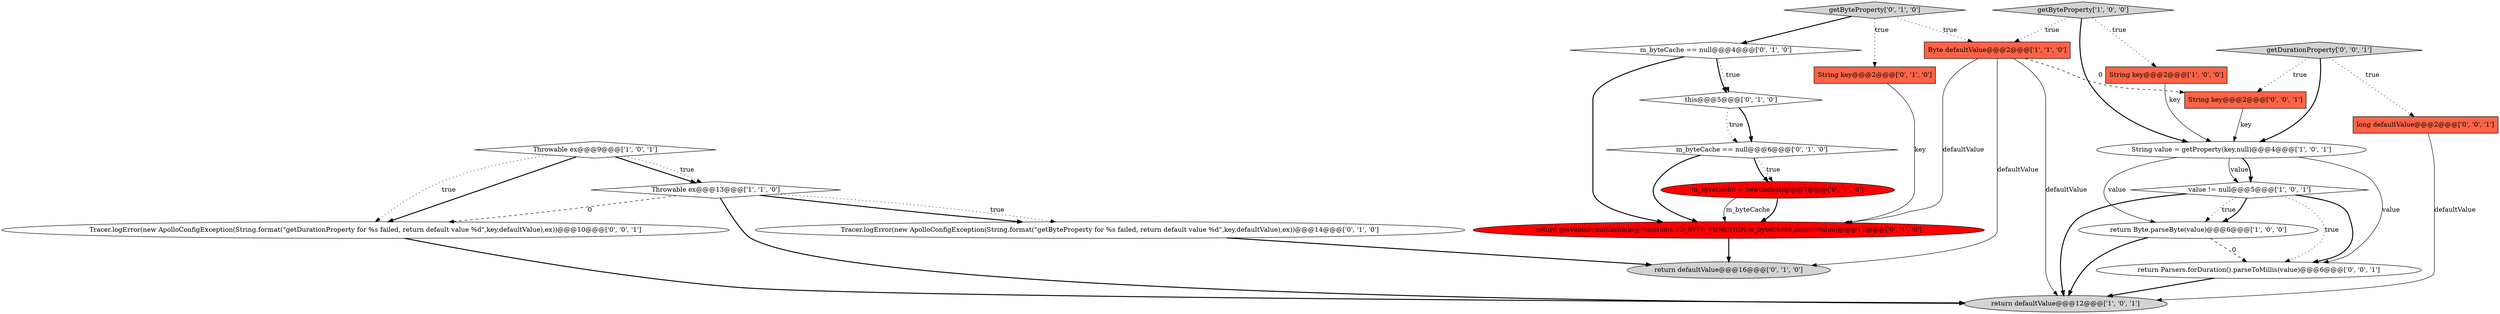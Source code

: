 digraph {
9 [style = filled, label = "getByteProperty['0', '1', '0']", fillcolor = lightgray, shape = diamond image = "AAA0AAABBB2BBB"];
13 [style = filled, label = "String key@@@2@@@['0', '1', '0']", fillcolor = tomato, shape = box image = "AAA0AAABBB2BBB"];
12 [style = filled, label = "Tracer.logError(new ApolloConfigException(String.format(\"getByteProperty for %s failed, return default value %d\",key,defaultValue),ex))@@@14@@@['0', '1', '0']", fillcolor = white, shape = ellipse image = "AAA0AAABBB2BBB"];
20 [style = filled, label = "Tracer.logError(new ApolloConfigException(String.format(\"getDurationProperty for %s failed, return default value %d\",key,defaultValue),ex))@@@10@@@['0', '0', '1']", fillcolor = white, shape = ellipse image = "AAA0AAABBB3BBB"];
8 [style = filled, label = "Byte defaultValue@@@2@@@['1', '1', '0']", fillcolor = tomato, shape = box image = "AAA0AAABBB1BBB"];
11 [style = filled, label = "m_byteCache = newCache()@@@7@@@['0', '1', '0']", fillcolor = red, shape = ellipse image = "AAA1AAABBB2BBB"];
0 [style = filled, label = "Throwable ex@@@13@@@['1', '1', '0']", fillcolor = white, shape = diamond image = "AAA0AAABBB1BBB"];
10 [style = filled, label = "m_byteCache == null@@@4@@@['0', '1', '0']", fillcolor = white, shape = diamond image = "AAA0AAABBB2BBB"];
6 [style = filled, label = "String value = getProperty(key,null)@@@4@@@['1', '0', '1']", fillcolor = white, shape = ellipse image = "AAA0AAABBB1BBB"];
4 [style = filled, label = "value != null@@@5@@@['1', '0', '1']", fillcolor = white, shape = diamond image = "AAA0AAABBB1BBB"];
3 [style = filled, label = "String key@@@2@@@['1', '0', '0']", fillcolor = tomato, shape = box image = "AAA0AAABBB1BBB"];
19 [style = filled, label = "String key@@@2@@@['0', '0', '1']", fillcolor = tomato, shape = box image = "AAA0AAABBB3BBB"];
18 [style = filled, label = "long defaultValue@@@2@@@['0', '0', '1']", fillcolor = tomato, shape = box image = "AAA0AAABBB3BBB"];
22 [style = filled, label = "getDurationProperty['0', '0', '1']", fillcolor = lightgray, shape = diamond image = "AAA0AAABBB3BBB"];
17 [style = filled, label = "m_byteCache == null@@@6@@@['0', '1', '0']", fillcolor = white, shape = diamond image = "AAA0AAABBB2BBB"];
15 [style = filled, label = "return defaultValue@@@16@@@['0', '1', '0']", fillcolor = lightgray, shape = ellipse image = "AAA0AAABBB2BBB"];
16 [style = filled, label = "return getValueFromCache(key,Functions.TO_BYTE_FUNCTION,m_byteCache,defaultValue)@@@11@@@['0', '1', '0']", fillcolor = red, shape = ellipse image = "AAA1AAABBB2BBB"];
14 [style = filled, label = "this@@@5@@@['0', '1', '0']", fillcolor = white, shape = diamond image = "AAA0AAABBB2BBB"];
5 [style = filled, label = "getByteProperty['1', '0', '0']", fillcolor = lightgray, shape = diamond image = "AAA0AAABBB1BBB"];
21 [style = filled, label = "return Parsers.forDuration().parseToMillis(value)@@@6@@@['0', '0', '1']", fillcolor = white, shape = ellipse image = "AAA0AAABBB3BBB"];
7 [style = filled, label = "Throwable ex@@@9@@@['1', '0', '1']", fillcolor = white, shape = diamond image = "AAA0AAABBB1BBB"];
2 [style = filled, label = "return defaultValue@@@12@@@['1', '0', '1']", fillcolor = lightgray, shape = ellipse image = "AAA0AAABBB1BBB"];
1 [style = filled, label = "return Byte.parseByte(value)@@@6@@@['1', '0', '0']", fillcolor = white, shape = ellipse image = "AAA0AAABBB1BBB"];
11->16 [style = bold, label=""];
16->15 [style = bold, label=""];
8->15 [style = solid, label="defaultValue"];
0->12 [style = dotted, label="true"];
8->19 [style = dashed, label="0"];
22->19 [style = dotted, label="true"];
22->18 [style = dotted, label="true"];
10->14 [style = bold, label=""];
4->1 [style = dotted, label="true"];
6->1 [style = solid, label="value"];
0->12 [style = bold, label=""];
3->6 [style = solid, label="key"];
0->2 [style = bold, label=""];
12->15 [style = bold, label=""];
4->21 [style = bold, label=""];
17->11 [style = dotted, label="true"];
8->2 [style = solid, label="defaultValue"];
14->17 [style = bold, label=""];
7->0 [style = bold, label=""];
1->21 [style = dashed, label="0"];
4->2 [style = bold, label=""];
7->20 [style = bold, label=""];
9->10 [style = bold, label=""];
5->3 [style = dotted, label="true"];
7->0 [style = dotted, label="true"];
0->20 [style = dashed, label="0"];
13->16 [style = solid, label="key"];
21->2 [style = bold, label=""];
6->4 [style = solid, label="value"];
20->2 [style = bold, label=""];
10->14 [style = dotted, label="true"];
9->8 [style = dotted, label="true"];
7->20 [style = dotted, label="true"];
14->17 [style = dotted, label="true"];
4->21 [style = dotted, label="true"];
6->4 [style = bold, label=""];
5->6 [style = bold, label=""];
10->16 [style = bold, label=""];
19->6 [style = solid, label="key"];
9->13 [style = dotted, label="true"];
8->16 [style = solid, label="defaultValue"];
4->1 [style = bold, label=""];
1->2 [style = bold, label=""];
5->8 [style = dotted, label="true"];
6->21 [style = solid, label="value"];
11->16 [style = solid, label="m_byteCache"];
18->2 [style = solid, label="defaultValue"];
17->16 [style = bold, label=""];
22->6 [style = bold, label=""];
17->11 [style = bold, label=""];
}
